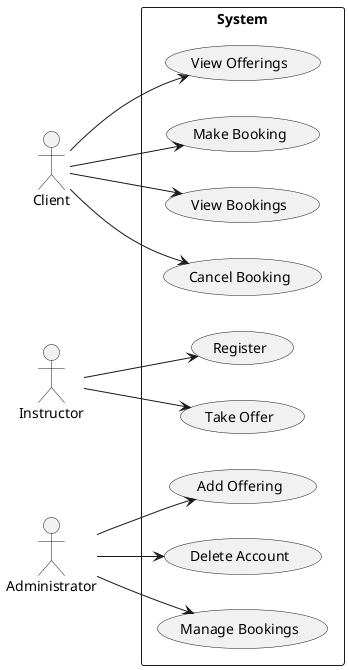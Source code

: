 @startuml

left to right direction

actor Client as Cli
actor Instructor as Inst
actor Administrator as Ad

rectangle System {
usecase "View Offerings" as ViewOfferings
usecase "Make Booking" as MakeBooking
usecase "View Bookings" as ViewBookings
usecase "Cancel Booking" as CancelBooking
usecase "Register" as Register
usecase "Take Offer" as TakeOffer
usecase "Add Offering" as AddOffer
usecase "Delete Account" as Delete
usecase "Manage Bookings" as Manage
}


Cli --> MakeBooking
Cli --> ViewBookings
Cli --> CancelBooking
Cli --> ViewOfferings

Inst --> Register
Inst --> TakeOffer

Ad --> AddOffer
Ad --> Delete
Ad --> Manage

@enduml
